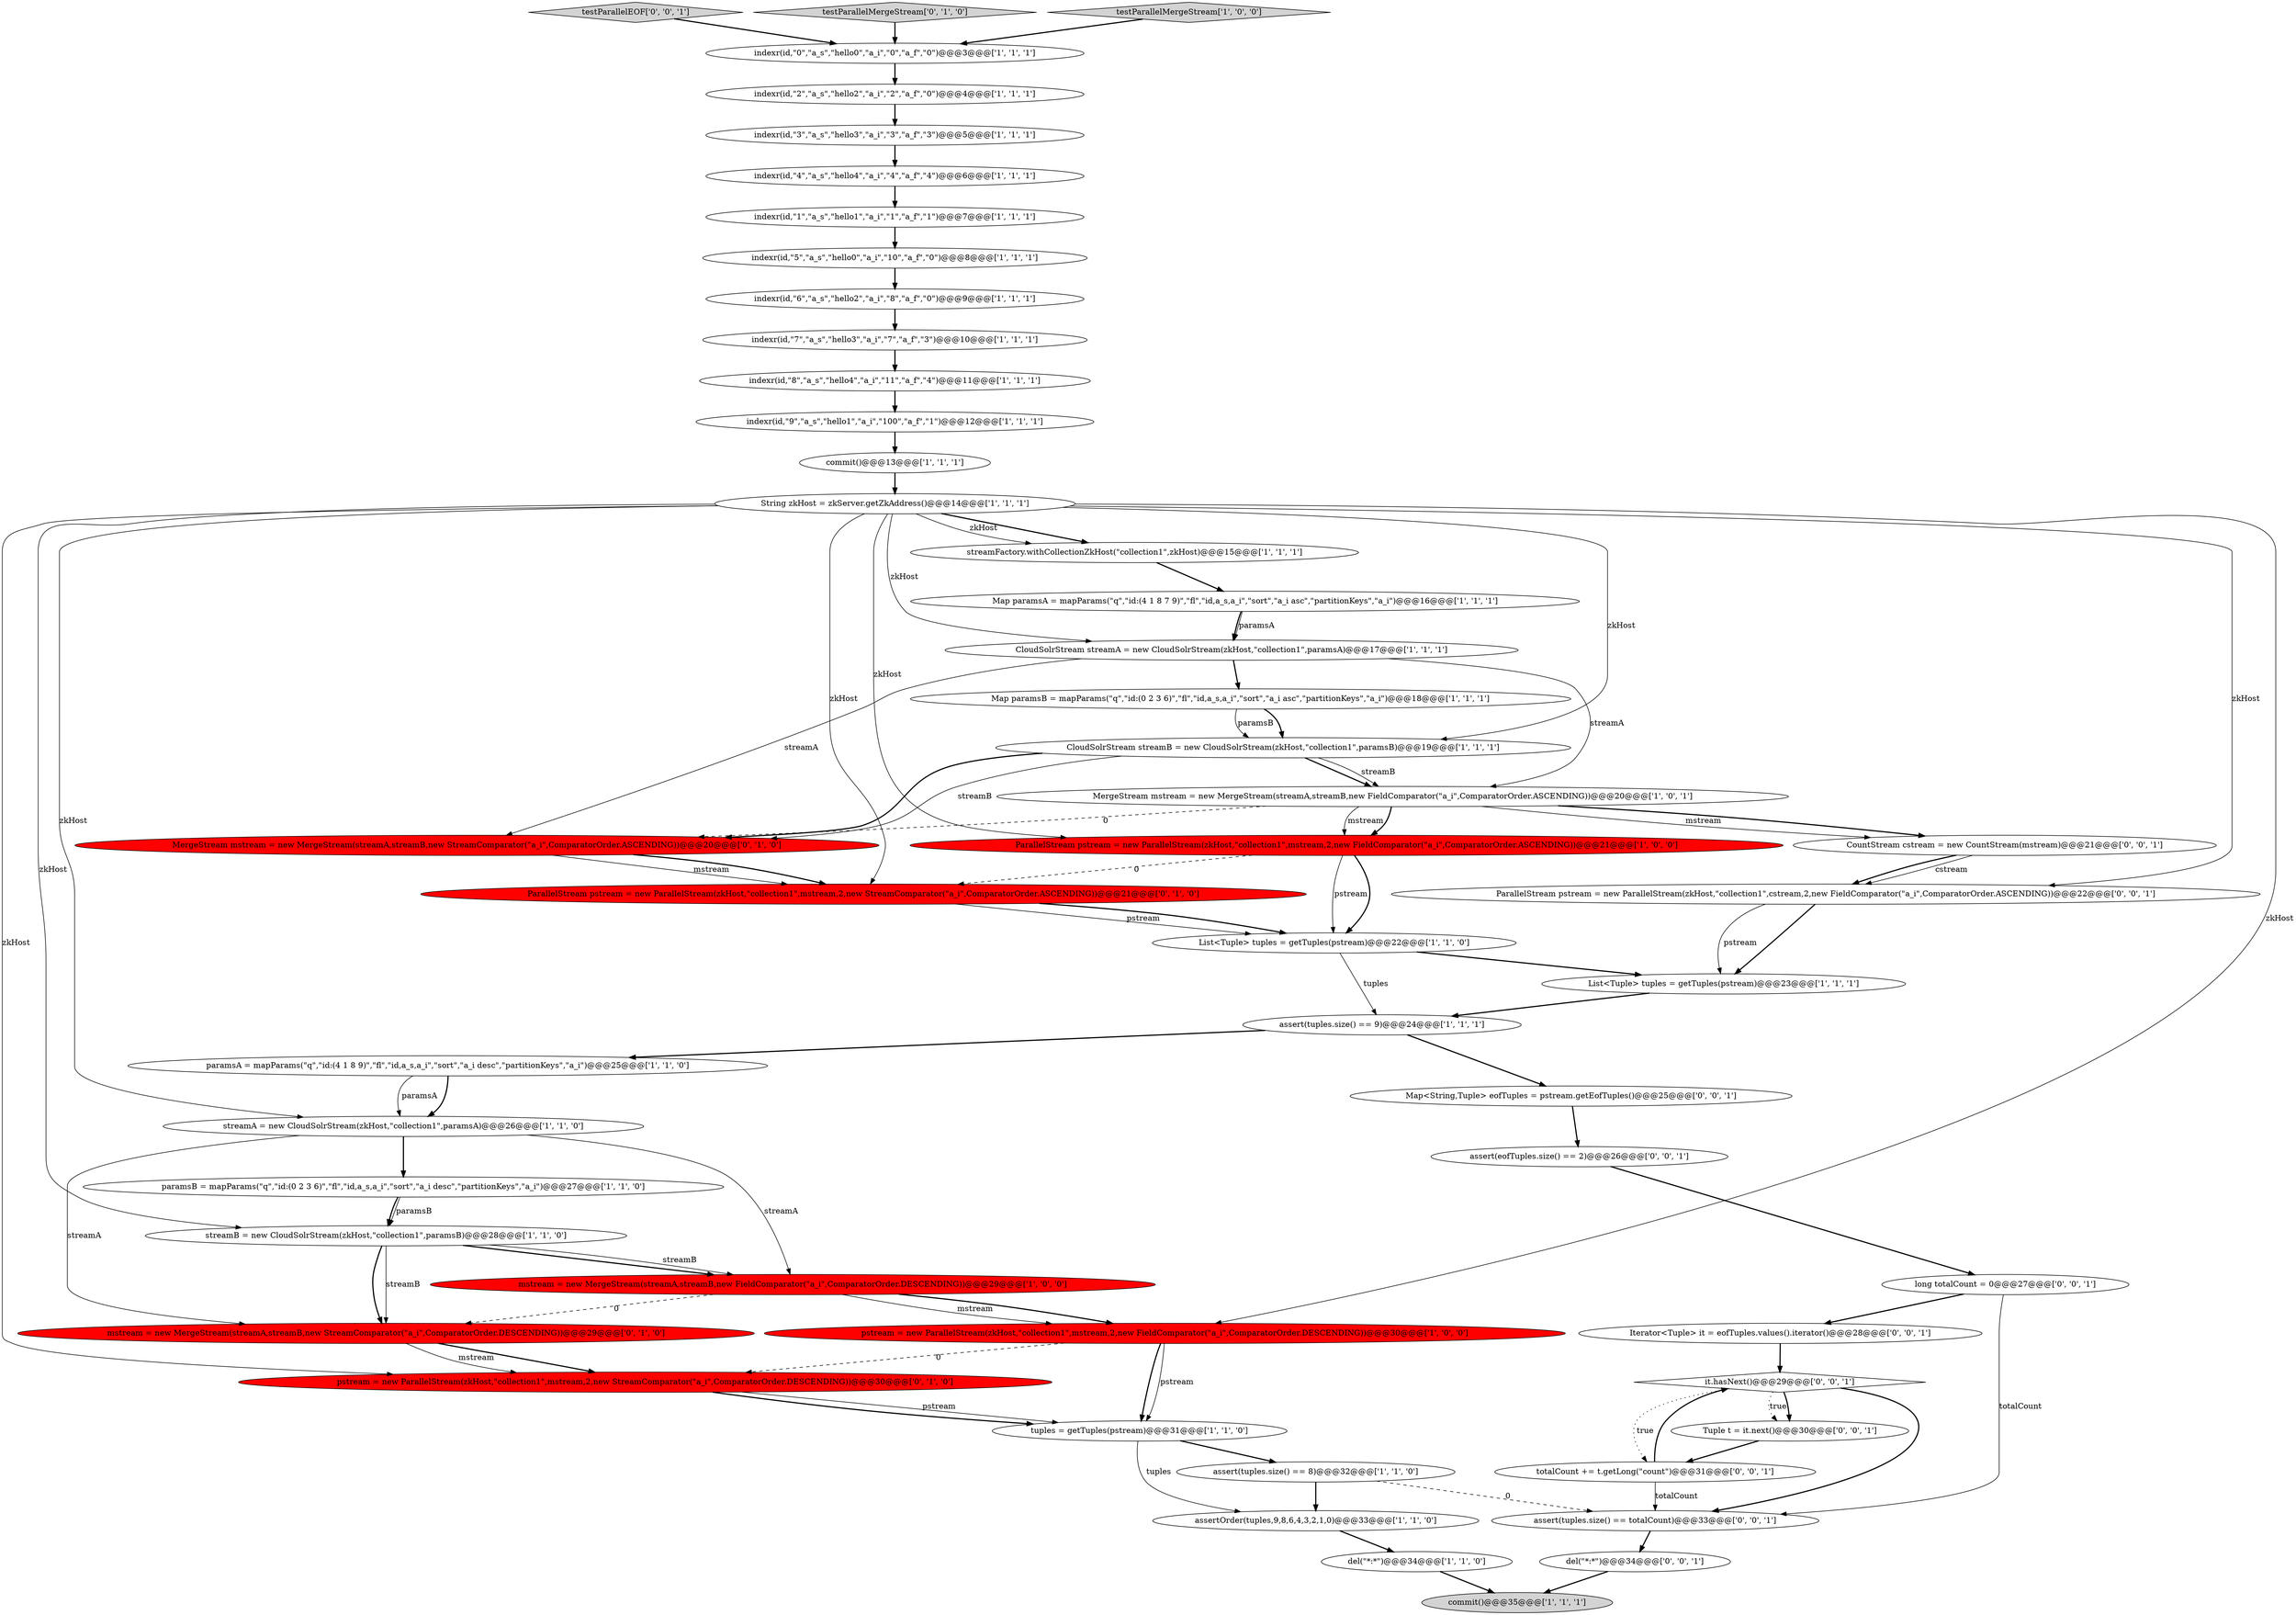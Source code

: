 digraph {
36 [style = filled, label = "pstream = new ParallelStream(zkHost,\"collection1\",mstream,2,new StreamComparator(\"a_i\",ComparatorOrder.DESCENDING))@@@30@@@['0', '1', '0']", fillcolor = red, shape = ellipse image = "AAA1AAABBB2BBB"];
34 [style = filled, label = "ParallelStream pstream = new ParallelStream(zkHost,\"collection1\",mstream,2,new StreamComparator(\"a_i\",ComparatorOrder.ASCENDING))@@@21@@@['0', '1', '0']", fillcolor = red, shape = ellipse image = "AAA1AAABBB2BBB"];
31 [style = filled, label = "CloudSolrStream streamB = new CloudSolrStream(zkHost,\"collection1\",paramsB)@@@19@@@['1', '1', '1']", fillcolor = white, shape = ellipse image = "AAA0AAABBB1BBB"];
49 [style = filled, label = "Tuple t = it.next()@@@30@@@['0', '0', '1']", fillcolor = white, shape = ellipse image = "AAA0AAABBB3BBB"];
10 [style = filled, label = "indexr(id,\"0\",\"a_s\",\"hello0\",\"a_i\",\"0\",\"a_f\",\"0\")@@@3@@@['1', '1', '1']", fillcolor = white, shape = ellipse image = "AAA0AAABBB1BBB"];
42 [style = filled, label = "assert(eofTuples.size() == 2)@@@26@@@['0', '0', '1']", fillcolor = white, shape = ellipse image = "AAA0AAABBB3BBB"];
25 [style = filled, label = "List<Tuple> tuples = getTuples(pstream)@@@23@@@['1', '1', '1']", fillcolor = white, shape = ellipse image = "AAA0AAABBB1BBB"];
46 [style = filled, label = "ParallelStream pstream = new ParallelStream(zkHost,\"collection1\",cstream,2,new FieldComparator(\"a_i\",ComparatorOrder.ASCENDING))@@@22@@@['0', '0', '1']", fillcolor = white, shape = ellipse image = "AAA0AAABBB3BBB"];
24 [style = filled, label = "indexr(id,\"8\",\"a_s\",\"hello4\",\"a_i\",\"11\",\"a_f\",\"4\")@@@11@@@['1', '1', '1']", fillcolor = white, shape = ellipse image = "AAA0AAABBB1BBB"];
4 [style = filled, label = "indexr(id,\"7\",\"a_s\",\"hello3\",\"a_i\",\"7\",\"a_f\",\"3\")@@@10@@@['1', '1', '1']", fillcolor = white, shape = ellipse image = "AAA0AAABBB1BBB"];
0 [style = filled, label = "tuples = getTuples(pstream)@@@31@@@['1', '1', '0']", fillcolor = white, shape = ellipse image = "AAA0AAABBB1BBB"];
8 [style = filled, label = "indexr(id,\"6\",\"a_s\",\"hello2\",\"a_i\",\"8\",\"a_f\",\"0\")@@@9@@@['1', '1', '1']", fillcolor = white, shape = ellipse image = "AAA0AAABBB1BBB"];
1 [style = filled, label = "commit()@@@35@@@['1', '1', '1']", fillcolor = lightgray, shape = ellipse image = "AAA0AAABBB1BBB"];
43 [style = filled, label = "Iterator<Tuple> it = eofTuples.values().iterator()@@@28@@@['0', '0', '1']", fillcolor = white, shape = ellipse image = "AAA0AAABBB3BBB"];
19 [style = filled, label = "assert(tuples.size() == 8)@@@32@@@['1', '1', '0']", fillcolor = white, shape = ellipse image = "AAA0AAABBB1BBB"];
35 [style = filled, label = "mstream = new MergeStream(streamA,streamB,new StreamComparator(\"a_i\",ComparatorOrder.DESCENDING))@@@29@@@['0', '1', '0']", fillcolor = red, shape = ellipse image = "AAA1AAABBB2BBB"];
3 [style = filled, label = "assertOrder(tuples,9,8,6,4,3,2,1,0)@@@33@@@['1', '1', '0']", fillcolor = white, shape = ellipse image = "AAA0AAABBB1BBB"];
7 [style = filled, label = "ParallelStream pstream = new ParallelStream(zkHost,\"collection1\",mstream,2,new FieldComparator(\"a_i\",ComparatorOrder.ASCENDING))@@@21@@@['1', '0', '0']", fillcolor = red, shape = ellipse image = "AAA1AAABBB1BBB"];
9 [style = filled, label = "MergeStream mstream = new MergeStream(streamA,streamB,new FieldComparator(\"a_i\",ComparatorOrder.ASCENDING))@@@20@@@['1', '0', '1']", fillcolor = white, shape = ellipse image = "AAA0AAABBB1BBB"];
16 [style = filled, label = "Map paramsB = mapParams(\"q\",\"id:(0 2 3 6)\",\"fl\",\"id,a_s,a_i\",\"sort\",\"a_i asc\",\"partitionKeys\",\"a_i\")@@@18@@@['1', '1', '1']", fillcolor = white, shape = ellipse image = "AAA0AAABBB1BBB"];
26 [style = filled, label = "indexr(id,\"1\",\"a_s\",\"hello1\",\"a_i\",\"1\",\"a_f\",\"1\")@@@7@@@['1', '1', '1']", fillcolor = white, shape = ellipse image = "AAA0AAABBB1BBB"];
29 [style = filled, label = "streamB = new CloudSolrStream(zkHost,\"collection1\",paramsB)@@@28@@@['1', '1', '0']", fillcolor = white, shape = ellipse image = "AAA0AAABBB1BBB"];
30 [style = filled, label = "del(\"*:*\")@@@34@@@['1', '1', '0']", fillcolor = white, shape = ellipse image = "AAA0AAABBB1BBB"];
2 [style = filled, label = "String zkHost = zkServer.getZkAddress()@@@14@@@['1', '1', '1']", fillcolor = white, shape = ellipse image = "AAA0AAABBB1BBB"];
40 [style = filled, label = "del(\"*:*\")@@@34@@@['0', '0', '1']", fillcolor = white, shape = ellipse image = "AAA0AAABBB3BBB"];
5 [style = filled, label = "CloudSolrStream streamA = new CloudSolrStream(zkHost,\"collection1\",paramsA)@@@17@@@['1', '1', '1']", fillcolor = white, shape = ellipse image = "AAA0AAABBB1BBB"];
27 [style = filled, label = "paramsA = mapParams(\"q\",\"id:(4 1 8 9)\",\"fl\",\"id,a_s,a_i\",\"sort\",\"a_i desc\",\"partitionKeys\",\"a_i\")@@@25@@@['1', '1', '0']", fillcolor = white, shape = ellipse image = "AAA0AAABBB1BBB"];
17 [style = filled, label = "mstream = new MergeStream(streamA,streamB,new FieldComparator(\"a_i\",ComparatorOrder.DESCENDING))@@@29@@@['1', '0', '0']", fillcolor = red, shape = ellipse image = "AAA1AAABBB1BBB"];
6 [style = filled, label = "indexr(id,\"2\",\"a_s\",\"hello2\",\"a_i\",\"2\",\"a_f\",\"0\")@@@4@@@['1', '1', '1']", fillcolor = white, shape = ellipse image = "AAA0AAABBB1BBB"];
23 [style = filled, label = "assert(tuples.size() == 9)@@@24@@@['1', '1', '1']", fillcolor = white, shape = ellipse image = "AAA0AAABBB1BBB"];
32 [style = filled, label = "streamA = new CloudSolrStream(zkHost,\"collection1\",paramsA)@@@26@@@['1', '1', '0']", fillcolor = white, shape = ellipse image = "AAA0AAABBB1BBB"];
41 [style = filled, label = "assert(tuples.size() == totalCount)@@@33@@@['0', '0', '1']", fillcolor = white, shape = ellipse image = "AAA0AAABBB3BBB"];
44 [style = filled, label = "it.hasNext()@@@29@@@['0', '0', '1']", fillcolor = white, shape = diamond image = "AAA0AAABBB3BBB"];
11 [style = filled, label = "indexr(id,\"3\",\"a_s\",\"hello3\",\"a_i\",\"3\",\"a_f\",\"3\")@@@5@@@['1', '1', '1']", fillcolor = white, shape = ellipse image = "AAA0AAABBB1BBB"];
13 [style = filled, label = "List<Tuple> tuples = getTuples(pstream)@@@22@@@['1', '1', '0']", fillcolor = white, shape = ellipse image = "AAA0AAABBB1BBB"];
39 [style = filled, label = "CountStream cstream = new CountStream(mstream)@@@21@@@['0', '0', '1']", fillcolor = white, shape = ellipse image = "AAA0AAABBB3BBB"];
12 [style = filled, label = "indexr(id,\"4\",\"a_s\",\"hello4\",\"a_i\",\"4\",\"a_f\",\"4\")@@@6@@@['1', '1', '1']", fillcolor = white, shape = ellipse image = "AAA0AAABBB1BBB"];
45 [style = filled, label = "Map<String,Tuple> eofTuples = pstream.getEofTuples()@@@25@@@['0', '0', '1']", fillcolor = white, shape = ellipse image = "AAA0AAABBB3BBB"];
50 [style = filled, label = "totalCount += t.getLong(\"count\")@@@31@@@['0', '0', '1']", fillcolor = white, shape = ellipse image = "AAA0AAABBB3BBB"];
47 [style = filled, label = "testParallelEOF['0', '0', '1']", fillcolor = lightgray, shape = diamond image = "AAA0AAABBB3BBB"];
37 [style = filled, label = "MergeStream mstream = new MergeStream(streamA,streamB,new StreamComparator(\"a_i\",ComparatorOrder.ASCENDING))@@@20@@@['0', '1', '0']", fillcolor = red, shape = ellipse image = "AAA1AAABBB2BBB"];
14 [style = filled, label = "commit()@@@13@@@['1', '1', '1']", fillcolor = white, shape = ellipse image = "AAA0AAABBB1BBB"];
18 [style = filled, label = "indexr(id,\"9\",\"a_s\",\"hello1\",\"a_i\",\"100\",\"a_f\",\"1\")@@@12@@@['1', '1', '1']", fillcolor = white, shape = ellipse image = "AAA0AAABBB1BBB"];
22 [style = filled, label = "Map paramsA = mapParams(\"q\",\"id:(4 1 8 7 9)\",\"fl\",\"id,a_s,a_i\",\"sort\",\"a_i asc\",\"partitionKeys\",\"a_i\")@@@16@@@['1', '1', '1']", fillcolor = white, shape = ellipse image = "AAA0AAABBB1BBB"];
28 [style = filled, label = "paramsB = mapParams(\"q\",\"id:(0 2 3 6)\",\"fl\",\"id,a_s,a_i\",\"sort\",\"a_i desc\",\"partitionKeys\",\"a_i\")@@@27@@@['1', '1', '0']", fillcolor = white, shape = ellipse image = "AAA0AAABBB1BBB"];
38 [style = filled, label = "testParallelMergeStream['0', '1', '0']", fillcolor = lightgray, shape = diamond image = "AAA0AAABBB2BBB"];
21 [style = filled, label = "streamFactory.withCollectionZkHost(\"collection1\",zkHost)@@@15@@@['1', '1', '1']", fillcolor = white, shape = ellipse image = "AAA0AAABBB1BBB"];
48 [style = filled, label = "long totalCount = 0@@@27@@@['0', '0', '1']", fillcolor = white, shape = ellipse image = "AAA0AAABBB3BBB"];
15 [style = filled, label = "testParallelMergeStream['1', '0', '0']", fillcolor = lightgray, shape = diamond image = "AAA0AAABBB1BBB"];
33 [style = filled, label = "pstream = new ParallelStream(zkHost,\"collection1\",mstream,2,new FieldComparator(\"a_i\",ComparatorOrder.DESCENDING))@@@30@@@['1', '0', '0']", fillcolor = red, shape = ellipse image = "AAA1AAABBB1BBB"];
20 [style = filled, label = "indexr(id,\"5\",\"a_s\",\"hello0\",\"a_i\",\"10\",\"a_f\",\"0\")@@@8@@@['1', '1', '1']", fillcolor = white, shape = ellipse image = "AAA0AAABBB1BBB"];
31->37 [style = bold, label=""];
9->39 [style = solid, label="mstream"];
15->10 [style = bold, label=""];
27->32 [style = bold, label=""];
7->13 [style = solid, label="pstream"];
2->36 [style = solid, label="zkHost"];
46->25 [style = bold, label=""];
23->45 [style = bold, label=""];
31->9 [style = bold, label=""];
50->44 [style = bold, label=""];
17->35 [style = dashed, label="0"];
9->7 [style = solid, label="mstream"];
44->49 [style = dotted, label="true"];
42->48 [style = bold, label=""];
47->10 [style = bold, label=""];
9->7 [style = bold, label=""];
33->0 [style = bold, label=""];
31->9 [style = solid, label="streamB"];
36->0 [style = bold, label=""];
48->43 [style = bold, label=""];
32->35 [style = solid, label="streamA"];
17->33 [style = solid, label="mstream"];
6->11 [style = bold, label=""];
45->42 [style = bold, label=""];
8->4 [style = bold, label=""];
35->36 [style = solid, label="mstream"];
3->30 [style = bold, label=""];
43->44 [style = bold, label=""];
19->3 [style = bold, label=""];
5->37 [style = solid, label="streamA"];
36->0 [style = solid, label="pstream"];
7->34 [style = dashed, label="0"];
5->9 [style = solid, label="streamA"];
13->25 [style = bold, label=""];
9->39 [style = bold, label=""];
28->29 [style = solid, label="paramsB"];
0->19 [style = bold, label=""];
11->12 [style = bold, label=""];
44->49 [style = bold, label=""];
2->34 [style = solid, label="zkHost"];
46->25 [style = solid, label="pstream"];
24->18 [style = bold, label=""];
22->5 [style = bold, label=""];
9->37 [style = dashed, label="0"];
2->33 [style = solid, label="zkHost"];
20->8 [style = bold, label=""];
44->50 [style = dotted, label="true"];
21->22 [style = bold, label=""];
2->21 [style = bold, label=""];
2->21 [style = solid, label="zkHost"];
44->41 [style = bold, label=""];
31->37 [style = solid, label="streamB"];
29->35 [style = bold, label=""];
2->5 [style = solid, label="zkHost"];
34->13 [style = solid, label="pstream"];
13->23 [style = solid, label="tuples"];
37->34 [style = solid, label="mstream"];
26->20 [style = bold, label=""];
28->29 [style = bold, label=""];
29->17 [style = bold, label=""];
4->24 [style = bold, label=""];
39->46 [style = bold, label=""];
2->7 [style = solid, label="zkHost"];
33->0 [style = solid, label="pstream"];
22->5 [style = solid, label="paramsA"];
10->6 [style = bold, label=""];
49->50 [style = bold, label=""];
19->41 [style = dashed, label="0"];
5->16 [style = bold, label=""];
29->17 [style = solid, label="streamB"];
41->40 [style = bold, label=""];
16->31 [style = bold, label=""];
14->2 [style = bold, label=""];
2->32 [style = solid, label="zkHost"];
7->13 [style = bold, label=""];
16->31 [style = solid, label="paramsB"];
30->1 [style = bold, label=""];
23->27 [style = bold, label=""];
38->10 [style = bold, label=""];
25->23 [style = bold, label=""];
32->17 [style = solid, label="streamA"];
34->13 [style = bold, label=""];
50->41 [style = solid, label="totalCount"];
17->33 [style = bold, label=""];
12->26 [style = bold, label=""];
2->46 [style = solid, label="zkHost"];
2->29 [style = solid, label="zkHost"];
0->3 [style = solid, label="tuples"];
27->32 [style = solid, label="paramsA"];
29->35 [style = solid, label="streamB"];
40->1 [style = bold, label=""];
37->34 [style = bold, label=""];
33->36 [style = dashed, label="0"];
39->46 [style = solid, label="cstream"];
35->36 [style = bold, label=""];
2->31 [style = solid, label="zkHost"];
32->28 [style = bold, label=""];
18->14 [style = bold, label=""];
48->41 [style = solid, label="totalCount"];
}
